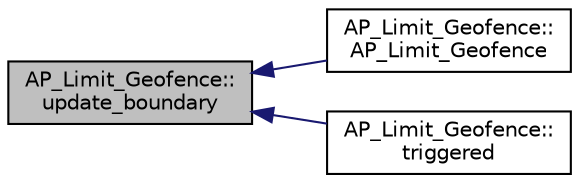 digraph "AP_Limit_Geofence::update_boundary"
{
 // INTERACTIVE_SVG=YES
  edge [fontname="Helvetica",fontsize="10",labelfontname="Helvetica",labelfontsize="10"];
  node [fontname="Helvetica",fontsize="10",shape=record];
  rankdir="LR";
  Node1 [label="AP_Limit_Geofence::\lupdate_boundary",height=0.2,width=0.4,color="black", fillcolor="grey75", style="filled" fontcolor="black"];
  Node1 -> Node2 [dir="back",color="midnightblue",fontsize="10",style="solid",fontname="Helvetica"];
  Node2 [label="AP_Limit_Geofence::\lAP_Limit_Geofence",height=0.2,width=0.4,color="black", fillcolor="white", style="filled",URL="$classAP__Limit__Geofence.html#a0d67d238f87096c8edbae5442f959d44"];
  Node1 -> Node3 [dir="back",color="midnightblue",fontsize="10",style="solid",fontname="Helvetica"];
  Node3 [label="AP_Limit_Geofence::\ltriggered",height=0.2,width=0.4,color="black", fillcolor="white", style="filled",URL="$classAP__Limit__Geofence.html#afb1a696f2769594a81383413f8931016"];
}
